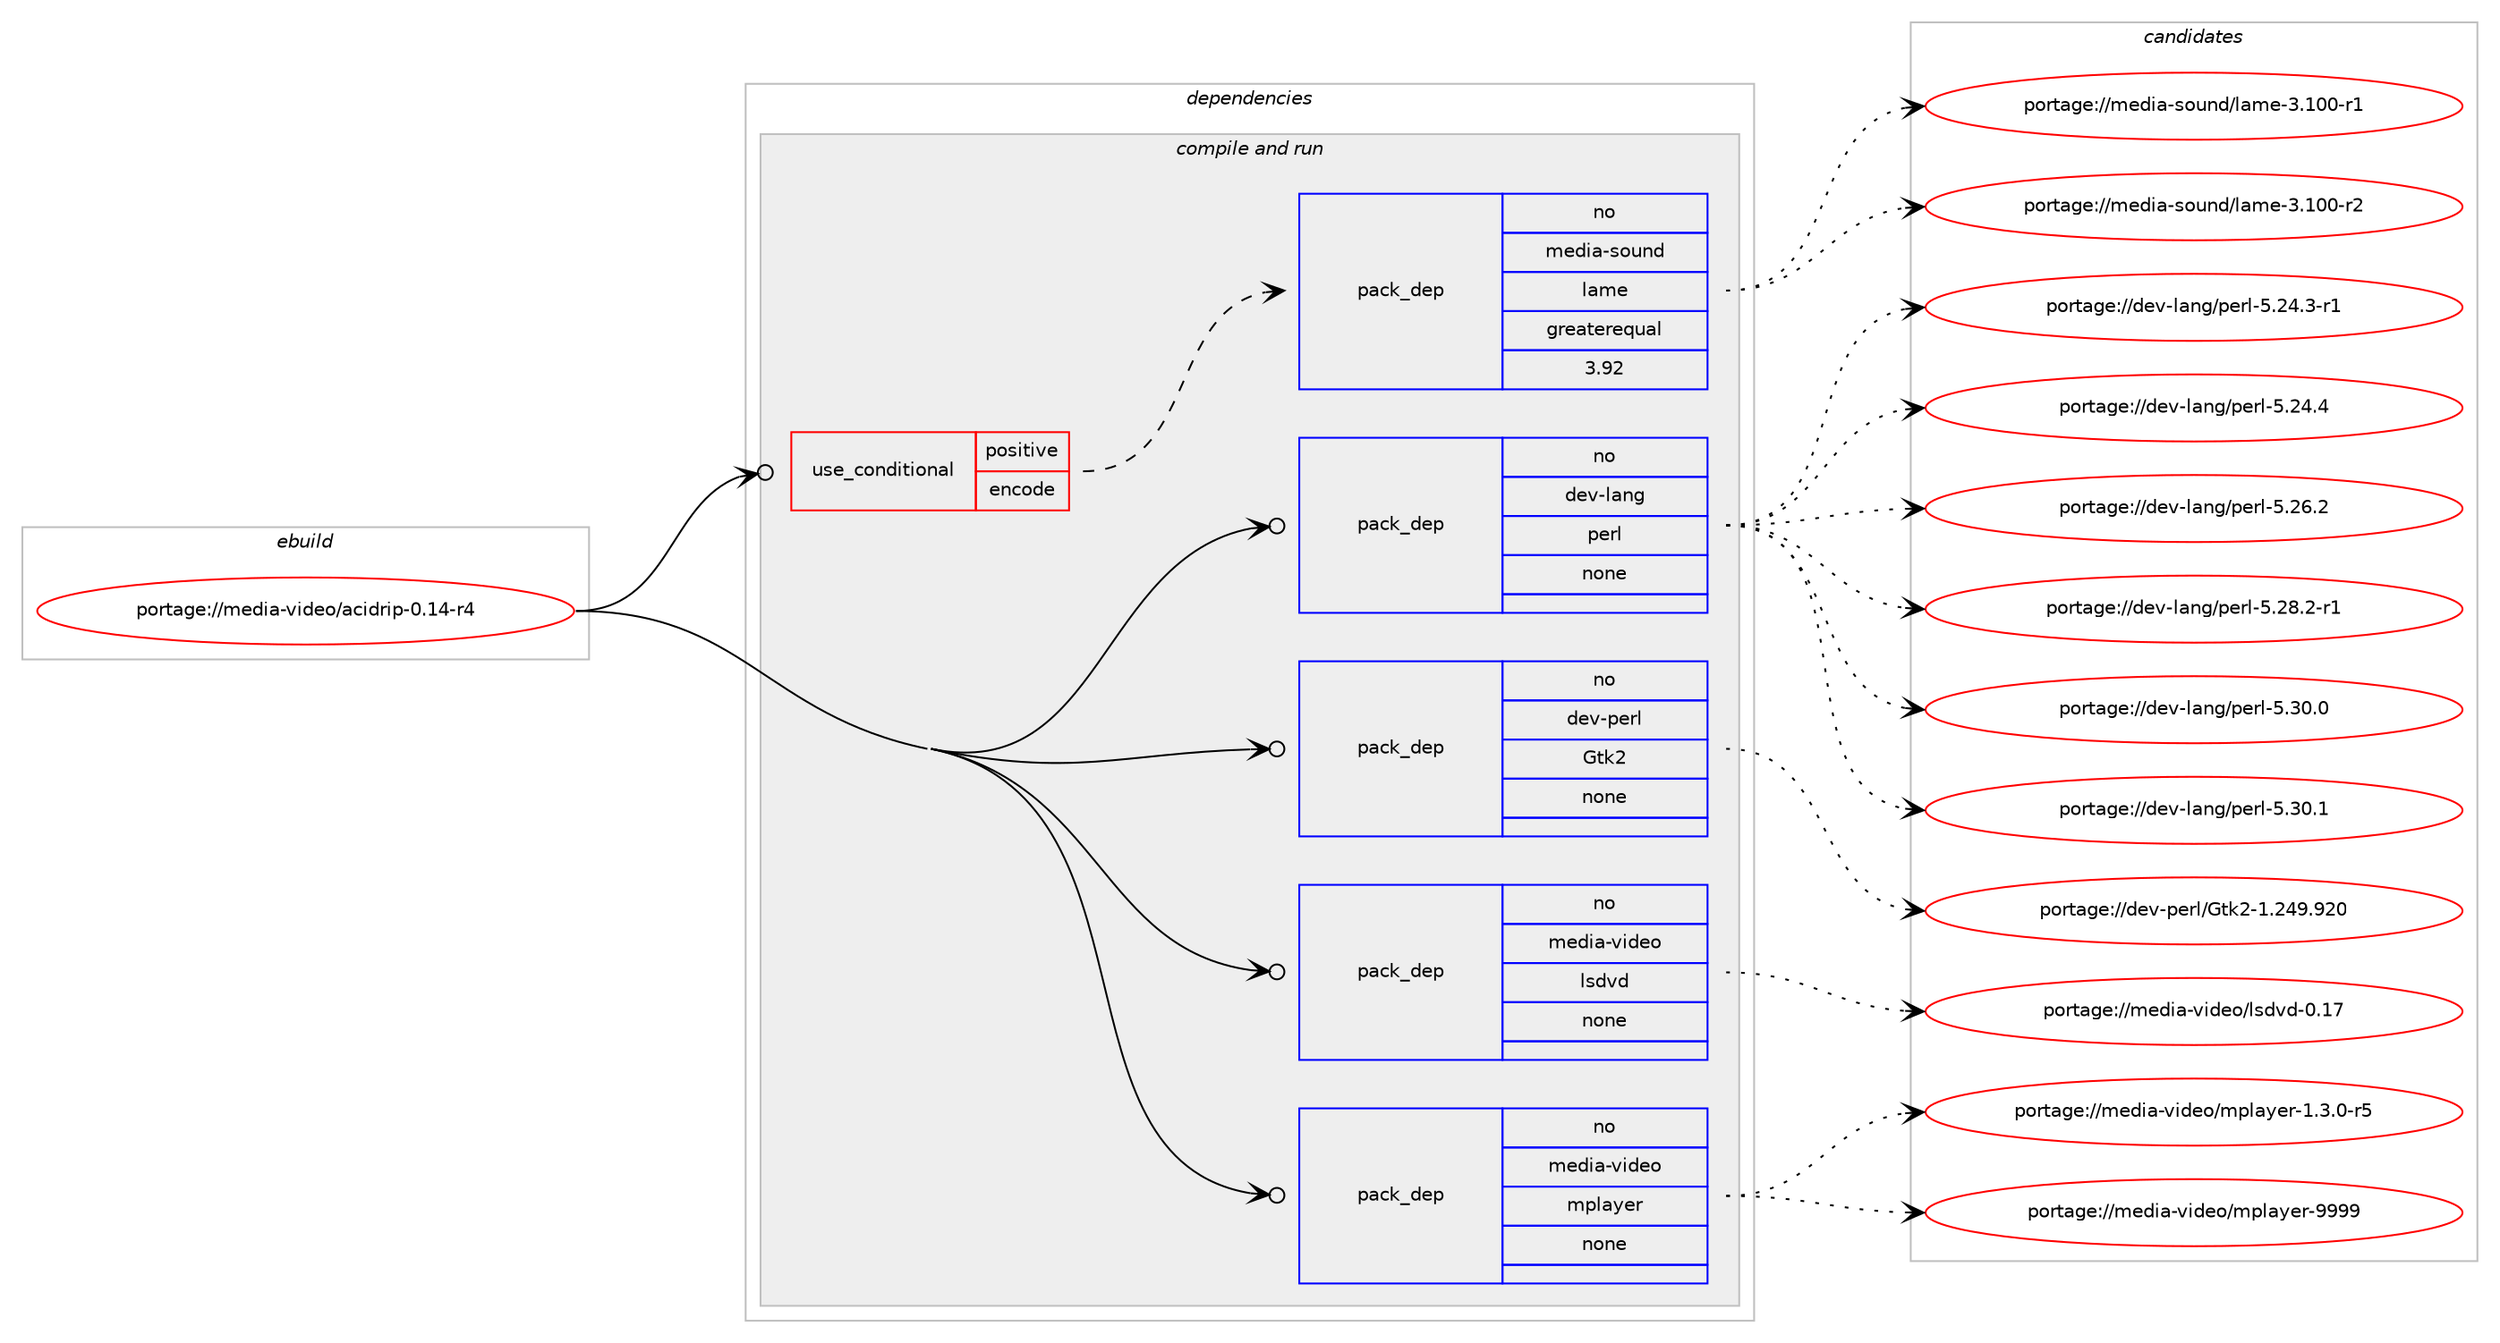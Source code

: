 digraph prolog {

# *************
# Graph options
# *************

newrank=true;
concentrate=true;
compound=true;
graph [rankdir=LR,fontname=Helvetica,fontsize=10,ranksep=1.5];#, ranksep=2.5, nodesep=0.2];
edge  [arrowhead=vee];
node  [fontname=Helvetica,fontsize=10];

# **********
# The ebuild
# **********

subgraph cluster_leftcol {
color=gray;
rank=same;
label=<<i>ebuild</i>>;
id [label="portage://media-video/acidrip-0.14-r4", color=red, width=4, href="../media-video/acidrip-0.14-r4.svg"];
}

# ****************
# The dependencies
# ****************

subgraph cluster_midcol {
color=gray;
label=<<i>dependencies</i>>;
subgraph cluster_compile {
fillcolor="#eeeeee";
style=filled;
label=<<i>compile</i>>;
}
subgraph cluster_compileandrun {
fillcolor="#eeeeee";
style=filled;
label=<<i>compile and run</i>>;
subgraph cond84147 {
dependency338490 [label=<<TABLE BORDER="0" CELLBORDER="1" CELLSPACING="0" CELLPADDING="4"><TR><TD ROWSPAN="3" CELLPADDING="10">use_conditional</TD></TR><TR><TD>positive</TD></TR><TR><TD>encode</TD></TR></TABLE>>, shape=none, color=red];
subgraph pack248794 {
dependency338491 [label=<<TABLE BORDER="0" CELLBORDER="1" CELLSPACING="0" CELLPADDING="4" WIDTH="220"><TR><TD ROWSPAN="6" CELLPADDING="30">pack_dep</TD></TR><TR><TD WIDTH="110">no</TD></TR><TR><TD>media-sound</TD></TR><TR><TD>lame</TD></TR><TR><TD>greaterequal</TD></TR><TR><TD>3.92</TD></TR></TABLE>>, shape=none, color=blue];
}
dependency338490:e -> dependency338491:w [weight=20,style="dashed",arrowhead="vee"];
}
id:e -> dependency338490:w [weight=20,style="solid",arrowhead="odotvee"];
subgraph pack248795 {
dependency338492 [label=<<TABLE BORDER="0" CELLBORDER="1" CELLSPACING="0" CELLPADDING="4" WIDTH="220"><TR><TD ROWSPAN="6" CELLPADDING="30">pack_dep</TD></TR><TR><TD WIDTH="110">no</TD></TR><TR><TD>dev-lang</TD></TR><TR><TD>perl</TD></TR><TR><TD>none</TD></TR><TR><TD></TD></TR></TABLE>>, shape=none, color=blue];
}
id:e -> dependency338492:w [weight=20,style="solid",arrowhead="odotvee"];
subgraph pack248796 {
dependency338493 [label=<<TABLE BORDER="0" CELLBORDER="1" CELLSPACING="0" CELLPADDING="4" WIDTH="220"><TR><TD ROWSPAN="6" CELLPADDING="30">pack_dep</TD></TR><TR><TD WIDTH="110">no</TD></TR><TR><TD>dev-perl</TD></TR><TR><TD>Gtk2</TD></TR><TR><TD>none</TD></TR><TR><TD></TD></TR></TABLE>>, shape=none, color=blue];
}
id:e -> dependency338493:w [weight=20,style="solid",arrowhead="odotvee"];
subgraph pack248797 {
dependency338494 [label=<<TABLE BORDER="0" CELLBORDER="1" CELLSPACING="0" CELLPADDING="4" WIDTH="220"><TR><TD ROWSPAN="6" CELLPADDING="30">pack_dep</TD></TR><TR><TD WIDTH="110">no</TD></TR><TR><TD>media-video</TD></TR><TR><TD>lsdvd</TD></TR><TR><TD>none</TD></TR><TR><TD></TD></TR></TABLE>>, shape=none, color=blue];
}
id:e -> dependency338494:w [weight=20,style="solid",arrowhead="odotvee"];
subgraph pack248798 {
dependency338495 [label=<<TABLE BORDER="0" CELLBORDER="1" CELLSPACING="0" CELLPADDING="4" WIDTH="220"><TR><TD ROWSPAN="6" CELLPADDING="30">pack_dep</TD></TR><TR><TD WIDTH="110">no</TD></TR><TR><TD>media-video</TD></TR><TR><TD>mplayer</TD></TR><TR><TD>none</TD></TR><TR><TD></TD></TR></TABLE>>, shape=none, color=blue];
}
id:e -> dependency338495:w [weight=20,style="solid",arrowhead="odotvee"];
}
subgraph cluster_run {
fillcolor="#eeeeee";
style=filled;
label=<<i>run</i>>;
}
}

# **************
# The candidates
# **************

subgraph cluster_choices {
rank=same;
color=gray;
label=<<i>candidates</i>>;

subgraph choice248794 {
color=black;
nodesep=1;
choiceportage109101100105974511511111711010047108971091014551464948484511449 [label="portage://media-sound/lame-3.100-r1", color=red, width=4,href="../media-sound/lame-3.100-r1.svg"];
choiceportage109101100105974511511111711010047108971091014551464948484511450 [label="portage://media-sound/lame-3.100-r2", color=red, width=4,href="../media-sound/lame-3.100-r2.svg"];
dependency338491:e -> choiceportage109101100105974511511111711010047108971091014551464948484511449:w [style=dotted,weight="100"];
dependency338491:e -> choiceportage109101100105974511511111711010047108971091014551464948484511450:w [style=dotted,weight="100"];
}
subgraph choice248795 {
color=black;
nodesep=1;
choiceportage100101118451089711010347112101114108455346505246514511449 [label="portage://dev-lang/perl-5.24.3-r1", color=red, width=4,href="../dev-lang/perl-5.24.3-r1.svg"];
choiceportage10010111845108971101034711210111410845534650524652 [label="portage://dev-lang/perl-5.24.4", color=red, width=4,href="../dev-lang/perl-5.24.4.svg"];
choiceportage10010111845108971101034711210111410845534650544650 [label="portage://dev-lang/perl-5.26.2", color=red, width=4,href="../dev-lang/perl-5.26.2.svg"];
choiceportage100101118451089711010347112101114108455346505646504511449 [label="portage://dev-lang/perl-5.28.2-r1", color=red, width=4,href="../dev-lang/perl-5.28.2-r1.svg"];
choiceportage10010111845108971101034711210111410845534651484648 [label="portage://dev-lang/perl-5.30.0", color=red, width=4,href="../dev-lang/perl-5.30.0.svg"];
choiceportage10010111845108971101034711210111410845534651484649 [label="portage://dev-lang/perl-5.30.1", color=red, width=4,href="../dev-lang/perl-5.30.1.svg"];
dependency338492:e -> choiceportage100101118451089711010347112101114108455346505246514511449:w [style=dotted,weight="100"];
dependency338492:e -> choiceportage10010111845108971101034711210111410845534650524652:w [style=dotted,weight="100"];
dependency338492:e -> choiceportage10010111845108971101034711210111410845534650544650:w [style=dotted,weight="100"];
dependency338492:e -> choiceportage100101118451089711010347112101114108455346505646504511449:w [style=dotted,weight="100"];
dependency338492:e -> choiceportage10010111845108971101034711210111410845534651484648:w [style=dotted,weight="100"];
dependency338492:e -> choiceportage10010111845108971101034711210111410845534651484649:w [style=dotted,weight="100"];
}
subgraph choice248796 {
color=black;
nodesep=1;
choiceportage1001011184511210111410847711161075045494650525746575048 [label="portage://dev-perl/Gtk2-1.249.920", color=red, width=4,href="../dev-perl/Gtk2-1.249.920.svg"];
dependency338493:e -> choiceportage1001011184511210111410847711161075045494650525746575048:w [style=dotted,weight="100"];
}
subgraph choice248797 {
color=black;
nodesep=1;
choiceportage1091011001059745118105100101111471081151001181004548464955 [label="portage://media-video/lsdvd-0.17", color=red, width=4,href="../media-video/lsdvd-0.17.svg"];
dependency338494:e -> choiceportage1091011001059745118105100101111471081151001181004548464955:w [style=dotted,weight="100"];
}
subgraph choice248798 {
color=black;
nodesep=1;
choiceportage109101100105974511810510010111147109112108971211011144549465146484511453 [label="portage://media-video/mplayer-1.3.0-r5", color=red, width=4,href="../media-video/mplayer-1.3.0-r5.svg"];
choiceportage109101100105974511810510010111147109112108971211011144557575757 [label="portage://media-video/mplayer-9999", color=red, width=4,href="../media-video/mplayer-9999.svg"];
dependency338495:e -> choiceportage109101100105974511810510010111147109112108971211011144549465146484511453:w [style=dotted,weight="100"];
dependency338495:e -> choiceportage109101100105974511810510010111147109112108971211011144557575757:w [style=dotted,weight="100"];
}
}

}
